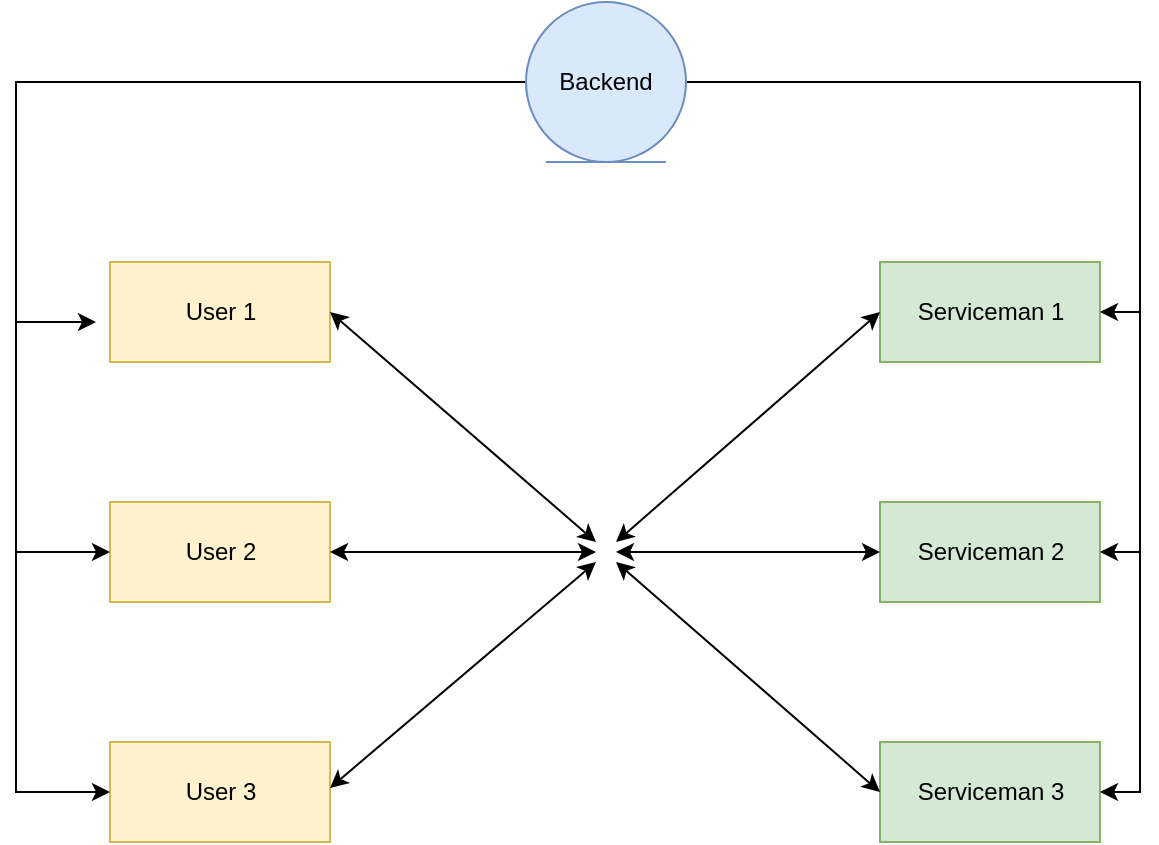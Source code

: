<mxfile version="14.7.4" type="embed"><diagram id="FFyvNpw8B9ehaI9KT_yg" name="Page-1"><mxGraphModel dx="605" dy="517" grid="1" gridSize="10" guides="1" tooltips="1" connect="1" arrows="1" fold="1" page="1" pageScale="1" pageWidth="850" pageHeight="1100" math="0" shadow="0"><root><mxCell id="0"/><mxCell id="1" parent="0"/><mxCell id="2" value="User 1" style="html=1;fillColor=#fff2cc;strokeColor=#d6b656;" parent="1" vertex="1"><mxGeometry x="177" y="190" width="110" height="50" as="geometry"/></mxCell><mxCell id="3" value="User 2" style="html=1;fillColor=#fff2cc;strokeColor=#d6b656;" parent="1" vertex="1"><mxGeometry x="177" y="310" width="110" height="50" as="geometry"/></mxCell><mxCell id="4" value="User 3" style="html=1;fillColor=#fff2cc;strokeColor=#d6b656;" parent="1" vertex="1"><mxGeometry x="177" y="430" width="110" height="50" as="geometry"/></mxCell><mxCell id="6" value="Serviceman 1" style="html=1;fillColor=#d5e8d4;strokeColor=#82b366;" parent="1" vertex="1"><mxGeometry x="562" y="190" width="110" height="50" as="geometry"/></mxCell><mxCell id="7" value="Serviceman 2" style="html=1;fillColor=#d5e8d4;strokeColor=#82b366;" parent="1" vertex="1"><mxGeometry x="562" y="310" width="110" height="50" as="geometry"/></mxCell><mxCell id="8" value="Serviceman 3" style="html=1;fillColor=#d5e8d4;strokeColor=#82b366;" parent="1" vertex="1"><mxGeometry x="562" y="430" width="110" height="50" as="geometry"/></mxCell><mxCell id="17" value="" style="endArrow=classic;startArrow=classic;html=1;fontSize=20;entryX=1;entryY=0.5;entryDx=0;entryDy=0;" parent="1" target="2" edge="1"><mxGeometry width="50" height="50" relative="1" as="geometry"><mxPoint x="420" y="330" as="sourcePoint"/><mxPoint x="477" y="300" as="targetPoint"/></mxGeometry></mxCell><mxCell id="19" value="" style="endArrow=classic;startArrow=classic;html=1;fontSize=20;" parent="1" edge="1"><mxGeometry width="50" height="50" relative="1" as="geometry"><mxPoint x="287" y="453" as="sourcePoint"/><mxPoint x="420" y="340" as="targetPoint"/></mxGeometry></mxCell><mxCell id="20" value="" style="endArrow=classic;startArrow=classic;html=1;fontSize=20;exitX=1;exitY=0.5;exitDx=0;exitDy=0;" parent="1" source="3" edge="1"><mxGeometry width="50" height="50" relative="1" as="geometry"><mxPoint x="277" y="340" as="sourcePoint"/><mxPoint x="420" y="335" as="targetPoint"/></mxGeometry></mxCell><mxCell id="22" value="" style="endArrow=classic;startArrow=classic;html=1;fontSize=20;exitX=0;exitY=0.5;exitDx=0;exitDy=0;" parent="1" source="6" edge="1"><mxGeometry width="50" height="50" relative="1" as="geometry"><mxPoint x="427" y="350" as="sourcePoint"/><mxPoint x="430" y="330" as="targetPoint"/><Array as="points"/></mxGeometry></mxCell><mxCell id="23" value="" style="endArrow=classic;startArrow=classic;html=1;fontSize=20;entryX=0;entryY=0.5;entryDx=0;entryDy=0;" parent="1" target="7" edge="1"><mxGeometry width="50" height="50" relative="1" as="geometry"><mxPoint x="430" y="335" as="sourcePoint"/><mxPoint x="477" y="300" as="targetPoint"/></mxGeometry></mxCell><mxCell id="24" value="" style="endArrow=classic;startArrow=classic;html=1;fontSize=20;entryX=0;entryY=0.5;entryDx=0;entryDy=0;" parent="1" target="8" edge="1"><mxGeometry width="50" height="50" relative="1" as="geometry"><mxPoint x="430" y="340" as="sourcePoint"/><mxPoint x="477" y="300" as="targetPoint"/></mxGeometry></mxCell><mxCell id="26" style="edgeStyle=orthogonalEdgeStyle;rounded=0;orthogonalLoop=1;jettySize=auto;html=1;" parent="1" source="25" edge="1"><mxGeometry relative="1" as="geometry"><mxPoint x="170" y="220" as="targetPoint"/><Array as="points"><mxPoint x="130" y="100"/><mxPoint x="130" y="220"/></Array></mxGeometry></mxCell><mxCell id="27" style="edgeStyle=orthogonalEdgeStyle;rounded=0;orthogonalLoop=1;jettySize=auto;html=1;entryX=0;entryY=0.5;entryDx=0;entryDy=0;" parent="1" source="25" target="3" edge="1"><mxGeometry relative="1" as="geometry"><Array as="points"><mxPoint x="130" y="100"/><mxPoint x="130" y="335"/></Array></mxGeometry></mxCell><mxCell id="28" style="edgeStyle=orthogonalEdgeStyle;rounded=0;orthogonalLoop=1;jettySize=auto;html=1;entryX=0;entryY=0.5;entryDx=0;entryDy=0;" parent="1" source="25" target="4" edge="1"><mxGeometry relative="1" as="geometry"><Array as="points"><mxPoint x="130" y="100"/><mxPoint x="130" y="455"/></Array></mxGeometry></mxCell><mxCell id="30" style="edgeStyle=orthogonalEdgeStyle;rounded=0;orthogonalLoop=1;jettySize=auto;html=1;entryX=1;entryY=0.5;entryDx=0;entryDy=0;" parent="1" source="25" target="6" edge="1"><mxGeometry relative="1" as="geometry"/></mxCell><mxCell id="31" style="edgeStyle=orthogonalEdgeStyle;rounded=0;orthogonalLoop=1;jettySize=auto;html=1;entryX=1;entryY=0.5;entryDx=0;entryDy=0;" parent="1" source="25" target="7" edge="1"><mxGeometry relative="1" as="geometry"/></mxCell><mxCell id="32" style="edgeStyle=orthogonalEdgeStyle;rounded=0;orthogonalLoop=1;jettySize=auto;html=1;entryX=1;entryY=0.5;entryDx=0;entryDy=0;" parent="1" source="25" target="8" edge="1"><mxGeometry relative="1" as="geometry"/></mxCell><mxCell id="25" value="Backend" style="ellipse;shape=umlEntity;whiteSpace=wrap;html=1;fillColor=#dae8fc;strokeColor=#6c8ebf;" parent="1" vertex="1"><mxGeometry x="385" y="60" width="80" height="80" as="geometry"/></mxCell></root></mxGraphModel></diagram></mxfile>